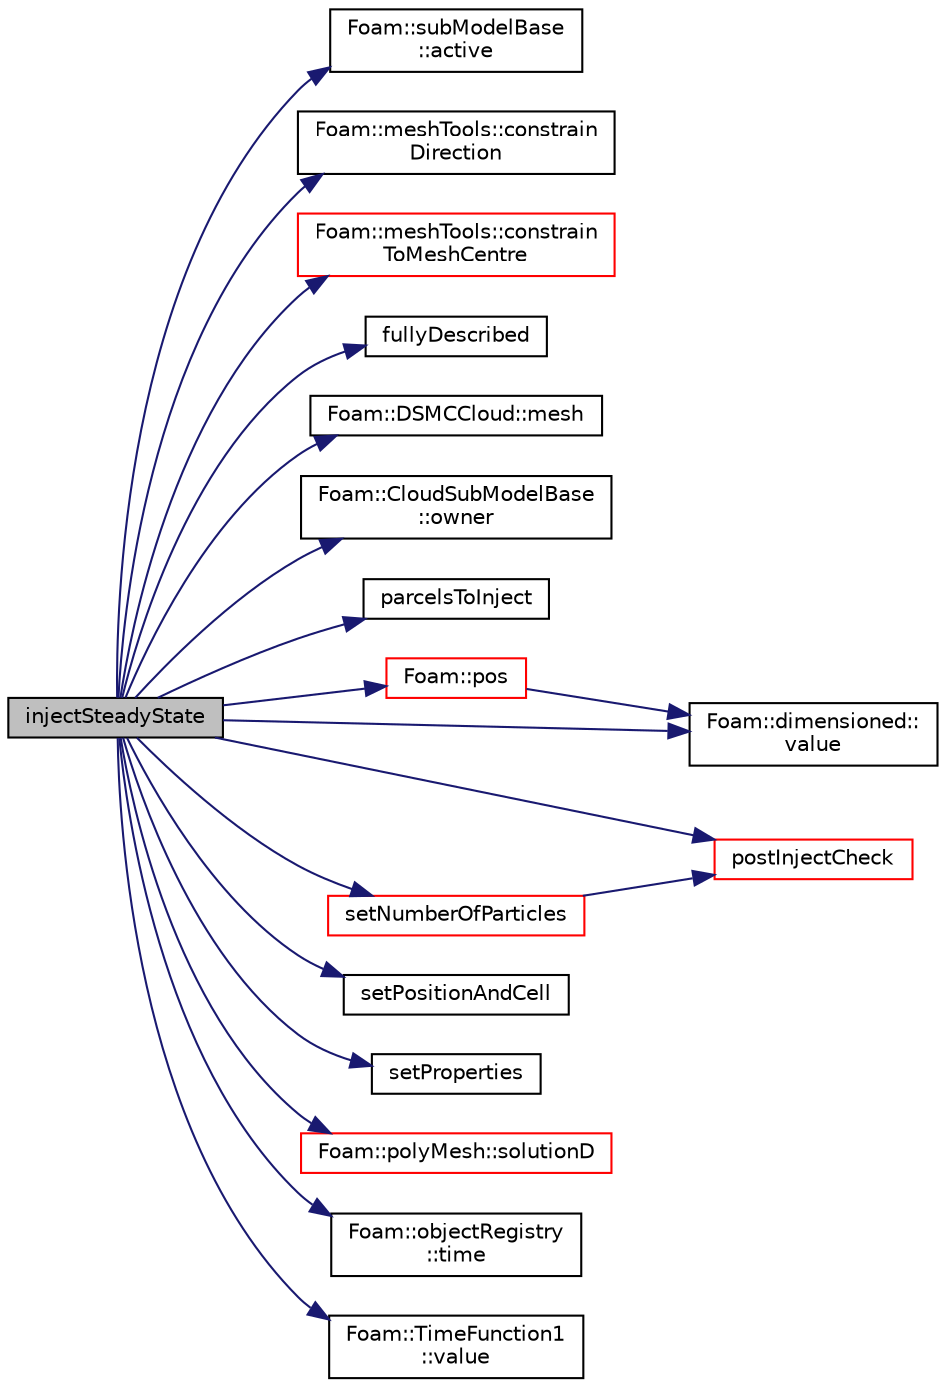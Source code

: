 digraph "injectSteadyState"
{
  bgcolor="transparent";
  edge [fontname="Helvetica",fontsize="10",labelfontname="Helvetica",labelfontsize="10"];
  node [fontname="Helvetica",fontsize="10",shape=record];
  rankdir="LR";
  Node1130 [label="injectSteadyState",height=0.2,width=0.4,color="black", fillcolor="grey75", style="filled", fontcolor="black"];
  Node1130 -> Node1131 [color="midnightblue",fontsize="10",style="solid",fontname="Helvetica"];
  Node1131 [label="Foam::subModelBase\l::active",height=0.2,width=0.4,color="black",URL="$a29573.html#ad9735e23cb0888fb98e1c5893aecff7e",tooltip="Return the model &#39;active&#39; status - default active = true. "];
  Node1130 -> Node1132 [color="midnightblue",fontsize="10",style="solid",fontname="Helvetica"];
  Node1132 [label="Foam::meshTools::constrain\lDirection",height=0.2,width=0.4,color="black",URL="$a21883.html#a05919d3e656fa4d04e9c3918d5b01b24",tooltip="Set the constrained components of directions/velocity to zero. "];
  Node1130 -> Node1133 [color="midnightblue",fontsize="10",style="solid",fontname="Helvetica"];
  Node1133 [label="Foam::meshTools::constrain\lToMeshCentre",height=0.2,width=0.4,color="red",URL="$a21883.html#a26700ec74f3fbbdd3e210599cbaf2073",tooltip="Set the constrained components of position to mesh centre. "];
  Node1130 -> Node1286 [color="midnightblue",fontsize="10",style="solid",fontname="Helvetica"];
  Node1286 [label="fullyDescribed",height=0.2,width=0.4,color="black",URL="$a25201.html#a015cadbdd4e2c053d596a41f37530fe0",tooltip="Flag to identify whether model fully describes the parcel. "];
  Node1130 -> Node1287 [color="midnightblue",fontsize="10",style="solid",fontname="Helvetica"];
  Node1287 [label="Foam::DSMCCloud::mesh",height=0.2,width=0.4,color="black",URL="$a24813.html#acb31d92d519d673eae6328d85d16fa52",tooltip="Return refernce to the mesh. "];
  Node1130 -> Node1288 [color="midnightblue",fontsize="10",style="solid",fontname="Helvetica"];
  Node1288 [label="Foam::CloudSubModelBase\l::owner",height=0.2,width=0.4,color="black",URL="$a25133.html#abb03c5d71075ad48d4502d4db33ab05a",tooltip="Return const access to the owner cloud. "];
  Node1130 -> Node1289 [color="midnightblue",fontsize="10",style="solid",fontname="Helvetica"];
  Node1289 [label="parcelsToInject",height=0.2,width=0.4,color="black",URL="$a25201.html#a7de6123a6d17f6d642cf216b7d9cf7d4",tooltip="Number of parcels to introduce relative to SOI. "];
  Node1130 -> Node1290 [color="midnightblue",fontsize="10",style="solid",fontname="Helvetica"];
  Node1290 [label="Foam::pos",height=0.2,width=0.4,color="red",URL="$a21851.html#a09a190b59f3d01b258bca0fa964a6212"];
  Node1290 -> Node1183 [color="midnightblue",fontsize="10",style="solid",fontname="Helvetica"];
  Node1183 [label="Foam::dimensioned::\lvalue",height=0.2,width=0.4,color="black",URL="$a27473.html#a7948200a26c85fc3a83ffa510a91d668",tooltip="Return const reference to value. "];
  Node1130 -> Node1291 [color="midnightblue",fontsize="10",style="solid",fontname="Helvetica"];
  Node1291 [label="postInjectCheck",height=0.2,width=0.4,color="red",URL="$a25201.html#af4560e3886dd843472e7f8f0e8f8e33d",tooltip="Post injection checks. "];
  Node1130 -> Node1296 [color="midnightblue",fontsize="10",style="solid",fontname="Helvetica"];
  Node1296 [label="setNumberOfParticles",height=0.2,width=0.4,color="red",URL="$a25201.html#a50d527210ab32e5c250fd6d77804d2f4",tooltip="Set number of particles to inject given parcel properties. "];
  Node1296 -> Node1291 [color="midnightblue",fontsize="10",style="solid",fontname="Helvetica"];
  Node1130 -> Node1302 [color="midnightblue",fontsize="10",style="solid",fontname="Helvetica"];
  Node1302 [label="setPositionAndCell",height=0.2,width=0.4,color="black",URL="$a25201.html#a52c10fca32fdb6c396f1ed2ab7e4dae1",tooltip="Set the injection position and owner cell, tetFace and tetPt. "];
  Node1130 -> Node1303 [color="midnightblue",fontsize="10",style="solid",fontname="Helvetica"];
  Node1303 [label="setProperties",height=0.2,width=0.4,color="black",URL="$a25201.html#aa15046025b0c06c9f7da925cc99796bf",tooltip="Set the parcel properties. "];
  Node1130 -> Node1151 [color="midnightblue",fontsize="10",style="solid",fontname="Helvetica"];
  Node1151 [label="Foam::polyMesh::solutionD",height=0.2,width=0.4,color="red",URL="$a28565.html#af5da6fe74943b72776ccb80f07b4b84b",tooltip="Return the vector of solved-for directions in mesh. "];
  Node1130 -> Node1304 [color="midnightblue",fontsize="10",style="solid",fontname="Helvetica"];
  Node1304 [label="Foam::objectRegistry\l::time",height=0.2,width=0.4,color="black",URL="$a27433.html#a0d94096809fe3376b29a2a29ca11bb18",tooltip="Return time. "];
  Node1130 -> Node1305 [color="midnightblue",fontsize="10",style="solid",fontname="Helvetica"];
  Node1305 [label="Foam::TimeFunction1\l::value",height=0.2,width=0.4,color="black",URL="$a25185.html#ac11ed92391589b8953835586fa3cca8c",tooltip="Return value as a function of (scalar) independent variable. "];
  Node1130 -> Node1183 [color="midnightblue",fontsize="10",style="solid",fontname="Helvetica"];
}
